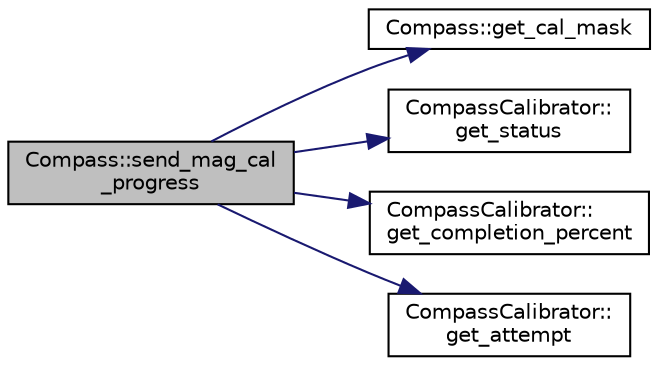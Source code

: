 digraph "Compass::send_mag_cal_progress"
{
 // INTERACTIVE_SVG=YES
  edge [fontname="Helvetica",fontsize="10",labelfontname="Helvetica",labelfontsize="10"];
  node [fontname="Helvetica",fontsize="10",shape=record];
  rankdir="LR";
  Node1 [label="Compass::send_mag_cal\l_progress",height=0.2,width=0.4,color="black", fillcolor="grey75", style="filled", fontcolor="black"];
  Node1 -> Node2 [color="midnightblue",fontsize="10",style="solid",fontname="Helvetica"];
  Node2 [label="Compass::get_cal_mask",height=0.2,width=0.4,color="black", fillcolor="white", style="filled",URL="$classCompass.html#aff941e70f1cd128a9c64c22163412c36"];
  Node1 -> Node3 [color="midnightblue",fontsize="10",style="solid",fontname="Helvetica"];
  Node3 [label="CompassCalibrator::\lget_status",height=0.2,width=0.4,color="black", fillcolor="white", style="filled",URL="$classCompassCalibrator.html#acf64861857a5a15fd4bd30627b04c663"];
  Node1 -> Node4 [color="midnightblue",fontsize="10",style="solid",fontname="Helvetica"];
  Node4 [label="CompassCalibrator::\lget_completion_percent",height=0.2,width=0.4,color="black", fillcolor="white", style="filled",URL="$classCompassCalibrator.html#a459e32216672229a3592e2e0fc4a1f1d"];
  Node1 -> Node5 [color="midnightblue",fontsize="10",style="solid",fontname="Helvetica"];
  Node5 [label="CompassCalibrator::\lget_attempt",height=0.2,width=0.4,color="black", fillcolor="white", style="filled",URL="$classCompassCalibrator.html#afd5dfc6b43db25c3f7247132e17ae812"];
}
